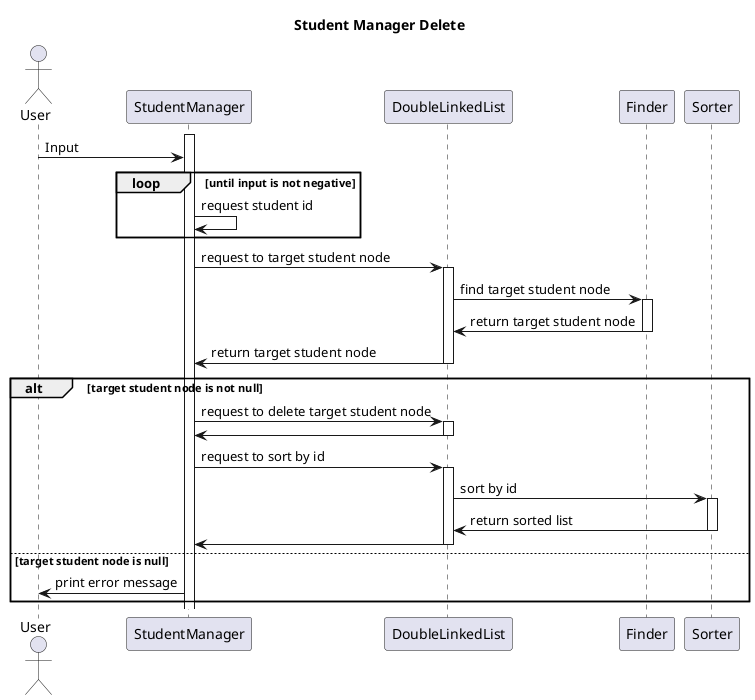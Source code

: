 @startuml a
title Student Manager Delete

actor User
activate StudentManager

User -> StudentManager : Input

loop until input is not negative
    StudentManager -> StudentManager : request student id
end

StudentManager -> DoubleLinkedList : request to target student node
activate DoubleLinkedList

DoubleLinkedList -> Finder : find target student node
activate Finder
Finder -> DoubleLinkedList : return target student node
deactivate Finder

DoubleLinkedList -> StudentManager : return target student node
deactivate DoubleLinkedList

alt target student node is not null
    StudentManager -> DoubleLinkedList : request to delete target student node
    activate DoubleLinkedList
    DoubleLinkedList -> StudentManager
    deactivate DoubleLinkedList
    StudentManager -> DoubleLinkedList : request to sort by id
    activate DoubleLinkedList
    DoubleLinkedList -> Sorter : sort by id
    activate Sorter
    Sorter -> DoubleLinkedList : return sorted list
    deactivate Sorter
    DoubleLinkedList -> StudentManager
    deactivate DoubleLinkedList

else target student node is null
    StudentManager -> User : print error message
end



@enduml
